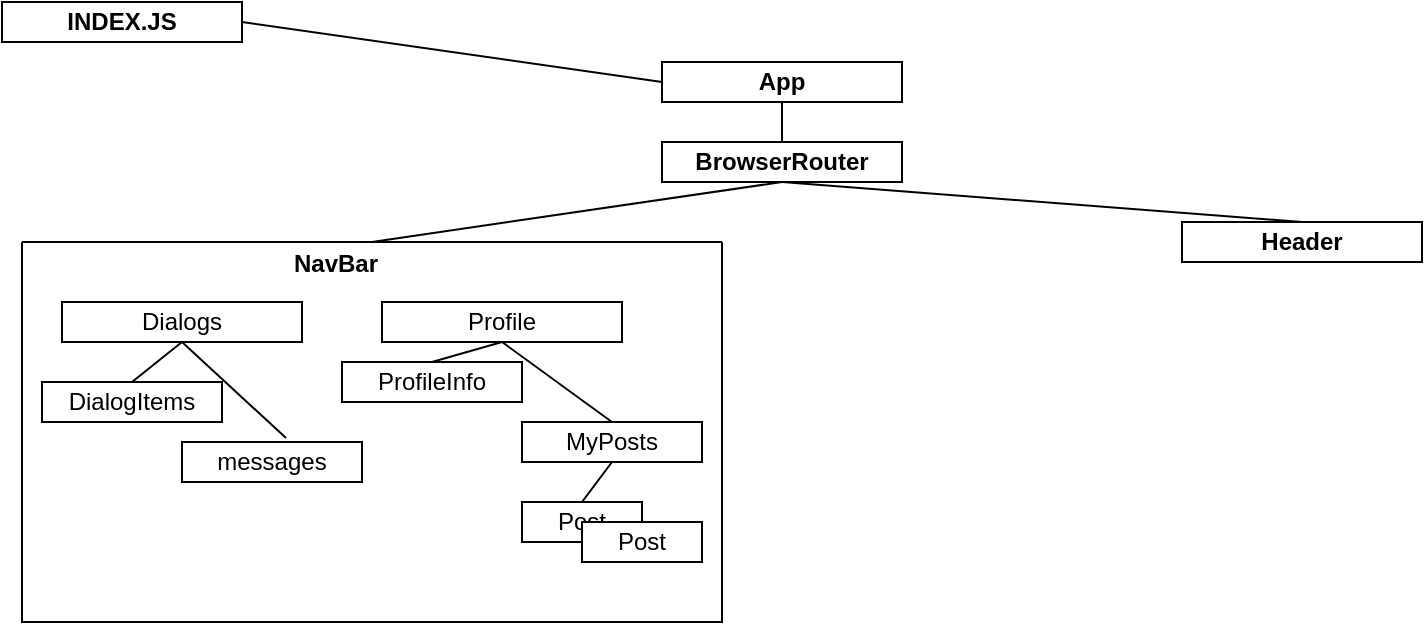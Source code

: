 <mxfile version="20.0.1" type="device"><diagram id="581_p1KO4uCrzLhma3Qt" name="Page-1"><mxGraphModel dx="796" dy="451" grid="1" gridSize="10" guides="1" tooltips="1" connect="1" arrows="1" fold="1" page="1" pageScale="1" pageWidth="850" pageHeight="1100" math="0" shadow="0"><root><mxCell id="0"/><mxCell id="1" parent="0"/><mxCell id="y9lcTWg6rUlu-_ag6h6p-1" value="&lt;b&gt;INDEX.JS&lt;/b&gt;" style="rounded=0;whiteSpace=wrap;html=1;" vertex="1" parent="1"><mxGeometry x="30" y="20" width="120" height="20" as="geometry"/></mxCell><mxCell id="y9lcTWg6rUlu-_ag6h6p-2" value="&lt;b&gt;App&lt;/b&gt;" style="rounded=0;whiteSpace=wrap;html=1;" vertex="1" parent="1"><mxGeometry x="360" y="50" width="120" height="20" as="geometry"/></mxCell><mxCell id="y9lcTWg6rUlu-_ag6h6p-3" value="" style="endArrow=none;html=1;rounded=0;exitX=1;exitY=0.5;exitDx=0;exitDy=0;entryX=0;entryY=0.5;entryDx=0;entryDy=0;" edge="1" parent="1" source="y9lcTWg6rUlu-_ag6h6p-1" target="y9lcTWg6rUlu-_ag6h6p-2"><mxGeometry width="50" height="50" relative="1" as="geometry"><mxPoint x="390" y="270" as="sourcePoint"/><mxPoint x="440" y="220" as="targetPoint"/></mxGeometry></mxCell><mxCell id="y9lcTWg6rUlu-_ag6h6p-4" value="&lt;b&gt;BrowserRouter&lt;/b&gt;" style="rounded=0;whiteSpace=wrap;html=1;" vertex="1" parent="1"><mxGeometry x="360" y="90" width="120" height="20" as="geometry"/></mxCell><mxCell id="y9lcTWg6rUlu-_ag6h6p-8" value="&lt;b&gt;Header&lt;/b&gt;" style="rounded=0;whiteSpace=wrap;html=1;" vertex="1" parent="1"><mxGeometry x="620" y="130" width="120" height="20" as="geometry"/></mxCell><mxCell id="y9lcTWg6rUlu-_ag6h6p-13" value="" style="endArrow=none;html=1;rounded=0;entryX=0.5;entryY=1;entryDx=0;entryDy=0;" edge="1" parent="1" source="y9lcTWg6rUlu-_ag6h6p-4" target="y9lcTWg6rUlu-_ag6h6p-2"><mxGeometry width="50" height="50" relative="1" as="geometry"><mxPoint x="420" y="90" as="sourcePoint"/><mxPoint x="440" y="220" as="targetPoint"/></mxGeometry></mxCell><mxCell id="y9lcTWg6rUlu-_ag6h6p-14" value="" style="endArrow=none;html=1;rounded=0;exitX=0.5;exitY=0;exitDx=0;exitDy=0;entryX=0.5;entryY=1;entryDx=0;entryDy=0;" edge="1" parent="1" source="y9lcTWg6rUlu-_ag6h6p-19" target="y9lcTWg6rUlu-_ag6h6p-4"><mxGeometry width="50" height="50" relative="1" as="geometry"><mxPoint x="390" y="270" as="sourcePoint"/><mxPoint x="300" y="120" as="targetPoint"/></mxGeometry></mxCell><mxCell id="y9lcTWg6rUlu-_ag6h6p-16" value="" style="endArrow=none;html=1;rounded=0;exitX=0.5;exitY=0;exitDx=0;exitDy=0;" edge="1" parent="1" source="y9lcTWg6rUlu-_ag6h6p-8"><mxGeometry width="50" height="50" relative="1" as="geometry"><mxPoint x="390" y="270" as="sourcePoint"/><mxPoint x="420" y="110" as="targetPoint"/></mxGeometry></mxCell><mxCell id="y9lcTWg6rUlu-_ag6h6p-19" value="" style="swimlane;startSize=0;" vertex="1" parent="1"><mxGeometry x="40" y="140" width="350" height="190" as="geometry"/></mxCell><mxCell id="y9lcTWg6rUlu-_ag6h6p-20" value="ProfileInfo" style="rounded=0;whiteSpace=wrap;html=1;" vertex="1" parent="y9lcTWg6rUlu-_ag6h6p-19"><mxGeometry x="160" y="60" width="90" height="20" as="geometry"/></mxCell><mxCell id="y9lcTWg6rUlu-_ag6h6p-22" value="MyPosts" style="rounded=0;whiteSpace=wrap;html=1;" vertex="1" parent="y9lcTWg6rUlu-_ag6h6p-19"><mxGeometry x="250" y="90" width="90" height="20" as="geometry"/></mxCell><mxCell id="y9lcTWg6rUlu-_ag6h6p-25" value="Post" style="rounded=0;whiteSpace=wrap;html=1;" vertex="1" parent="y9lcTWg6rUlu-_ag6h6p-19"><mxGeometry x="250" y="130" width="60" height="20" as="geometry"/></mxCell><mxCell id="y9lcTWg6rUlu-_ag6h6p-30" value="" style="endArrow=none;html=1;rounded=0;entryX=0.5;entryY=1;entryDx=0;entryDy=0;exitX=0.5;exitY=0;exitDx=0;exitDy=0;" edge="1" parent="y9lcTWg6rUlu-_ag6h6p-19" source="y9lcTWg6rUlu-_ag6h6p-25" target="y9lcTWg6rUlu-_ag6h6p-22"><mxGeometry width="50" height="50" relative="1" as="geometry"><mxPoint x="160" y="170" as="sourcePoint"/><mxPoint x="210" y="120" as="targetPoint"/></mxGeometry></mxCell><mxCell id="y9lcTWg6rUlu-_ag6h6p-37" value="Dialogs" style="rounded=0;whiteSpace=wrap;html=1;" vertex="1" parent="y9lcTWg6rUlu-_ag6h6p-19"><mxGeometry x="20" y="30" width="120" height="20" as="geometry"/></mxCell><mxCell id="y9lcTWg6rUlu-_ag6h6p-38" value="Profile" style="rounded=0;whiteSpace=wrap;html=1;" vertex="1" parent="y9lcTWg6rUlu-_ag6h6p-19"><mxGeometry x="180" y="30" width="120" height="20" as="geometry"/></mxCell><mxCell id="y9lcTWg6rUlu-_ag6h6p-24" value="" style="endArrow=none;html=1;rounded=0;exitX=0.5;exitY=0;exitDx=0;exitDy=0;entryX=0.5;entryY=1;entryDx=0;entryDy=0;" edge="1" parent="y9lcTWg6rUlu-_ag6h6p-19" source="y9lcTWg6rUlu-_ag6h6p-22" target="y9lcTWg6rUlu-_ag6h6p-38"><mxGeometry width="50" height="50" relative="1" as="geometry"><mxPoint x="360" y="140" as="sourcePoint"/><mxPoint x="240" y="30" as="targetPoint"/></mxGeometry></mxCell><mxCell id="y9lcTWg6rUlu-_ag6h6p-23" value="" style="endArrow=none;html=1;rounded=0;exitX=0.5;exitY=0;exitDx=0;exitDy=0;entryX=0.5;entryY=1;entryDx=0;entryDy=0;" edge="1" parent="y9lcTWg6rUlu-_ag6h6p-19" source="y9lcTWg6rUlu-_ag6h6p-20" target="y9lcTWg6rUlu-_ag6h6p-38"><mxGeometry width="50" height="50" relative="1" as="geometry"><mxPoint x="360" y="140" as="sourcePoint"/><mxPoint x="240" y="30" as="targetPoint"/></mxGeometry></mxCell><mxCell id="y9lcTWg6rUlu-_ag6h6p-27" value="Post" style="rounded=0;whiteSpace=wrap;html=1;" vertex="1" parent="y9lcTWg6rUlu-_ag6h6p-19"><mxGeometry x="280" y="140" width="60" height="20" as="geometry"/></mxCell><mxCell id="y9lcTWg6rUlu-_ag6h6p-39" value="NavBar" style="text;strokeColor=none;fillColor=none;align=left;verticalAlign=middle;spacingLeft=4;spacingRight=4;overflow=hidden;points=[[0,0.5],[1,0.5]];portConstraint=eastwest;rotatable=0;fontStyle=1" vertex="1" parent="y9lcTWg6rUlu-_ag6h6p-19"><mxGeometry x="130" width="70" height="20" as="geometry"/></mxCell><mxCell id="y9lcTWg6rUlu-_ag6h6p-40" value="DialogItems" style="rounded=0;whiteSpace=wrap;html=1;" vertex="1" parent="y9lcTWg6rUlu-_ag6h6p-19"><mxGeometry x="10" y="70" width="90" height="20" as="geometry"/></mxCell><mxCell id="y9lcTWg6rUlu-_ag6h6p-41" value="messages" style="rounded=0;whiteSpace=wrap;html=1;" vertex="1" parent="y9lcTWg6rUlu-_ag6h6p-19"><mxGeometry x="80" y="100" width="90" height="20" as="geometry"/></mxCell><mxCell id="y9lcTWg6rUlu-_ag6h6p-44" value="" style="endArrow=none;html=1;rounded=0;entryX=0.5;entryY=1;entryDx=0;entryDy=0;exitX=0.5;exitY=0;exitDx=0;exitDy=0;" edge="1" parent="y9lcTWg6rUlu-_ag6h6p-19" source="y9lcTWg6rUlu-_ag6h6p-40" target="y9lcTWg6rUlu-_ag6h6p-37"><mxGeometry width="50" height="50" relative="1" as="geometry"><mxPoint x="350" y="130" as="sourcePoint"/><mxPoint x="400" y="80" as="targetPoint"/></mxGeometry></mxCell><mxCell id="y9lcTWg6rUlu-_ag6h6p-45" value="" style="endArrow=none;html=1;rounded=0;entryX=0.5;entryY=1;entryDx=0;entryDy=0;exitX=0.578;exitY=-0.1;exitDx=0;exitDy=0;exitPerimeter=0;" edge="1" parent="y9lcTWg6rUlu-_ag6h6p-19" source="y9lcTWg6rUlu-_ag6h6p-41" target="y9lcTWg6rUlu-_ag6h6p-37"><mxGeometry width="50" height="50" relative="1" as="geometry"><mxPoint x="90" y="100" as="sourcePoint"/><mxPoint x="140" y="50" as="targetPoint"/></mxGeometry></mxCell></root></mxGraphModel></diagram></mxfile>